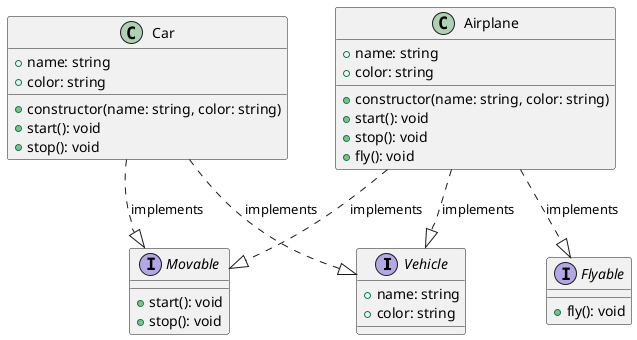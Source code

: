 @startuml VehicleInterfaces

interface Vehicle {
 + name: string
 + color: string
}

interface Movable {
 + start(): void
 + stop(): void
}

interface Flyable {
 + fly(): void
}

class Airplane {
 + name: string
 + color: string
 + constructor(name: string, color: string)
 + start(): void
 + stop(): void
 + fly(): void
}

class Car {
 + name: string
 + color: string
 + constructor(name: string, color: string)
 + start(): void
 + stop(): void
}

Airplane ..|> Vehicle : implements
Airplane ..|> Movable : implements
Airplane ..|> Flyable : implements

Car ..|> Vehicle : implements
Car ..|> Movable : implements

@enduml